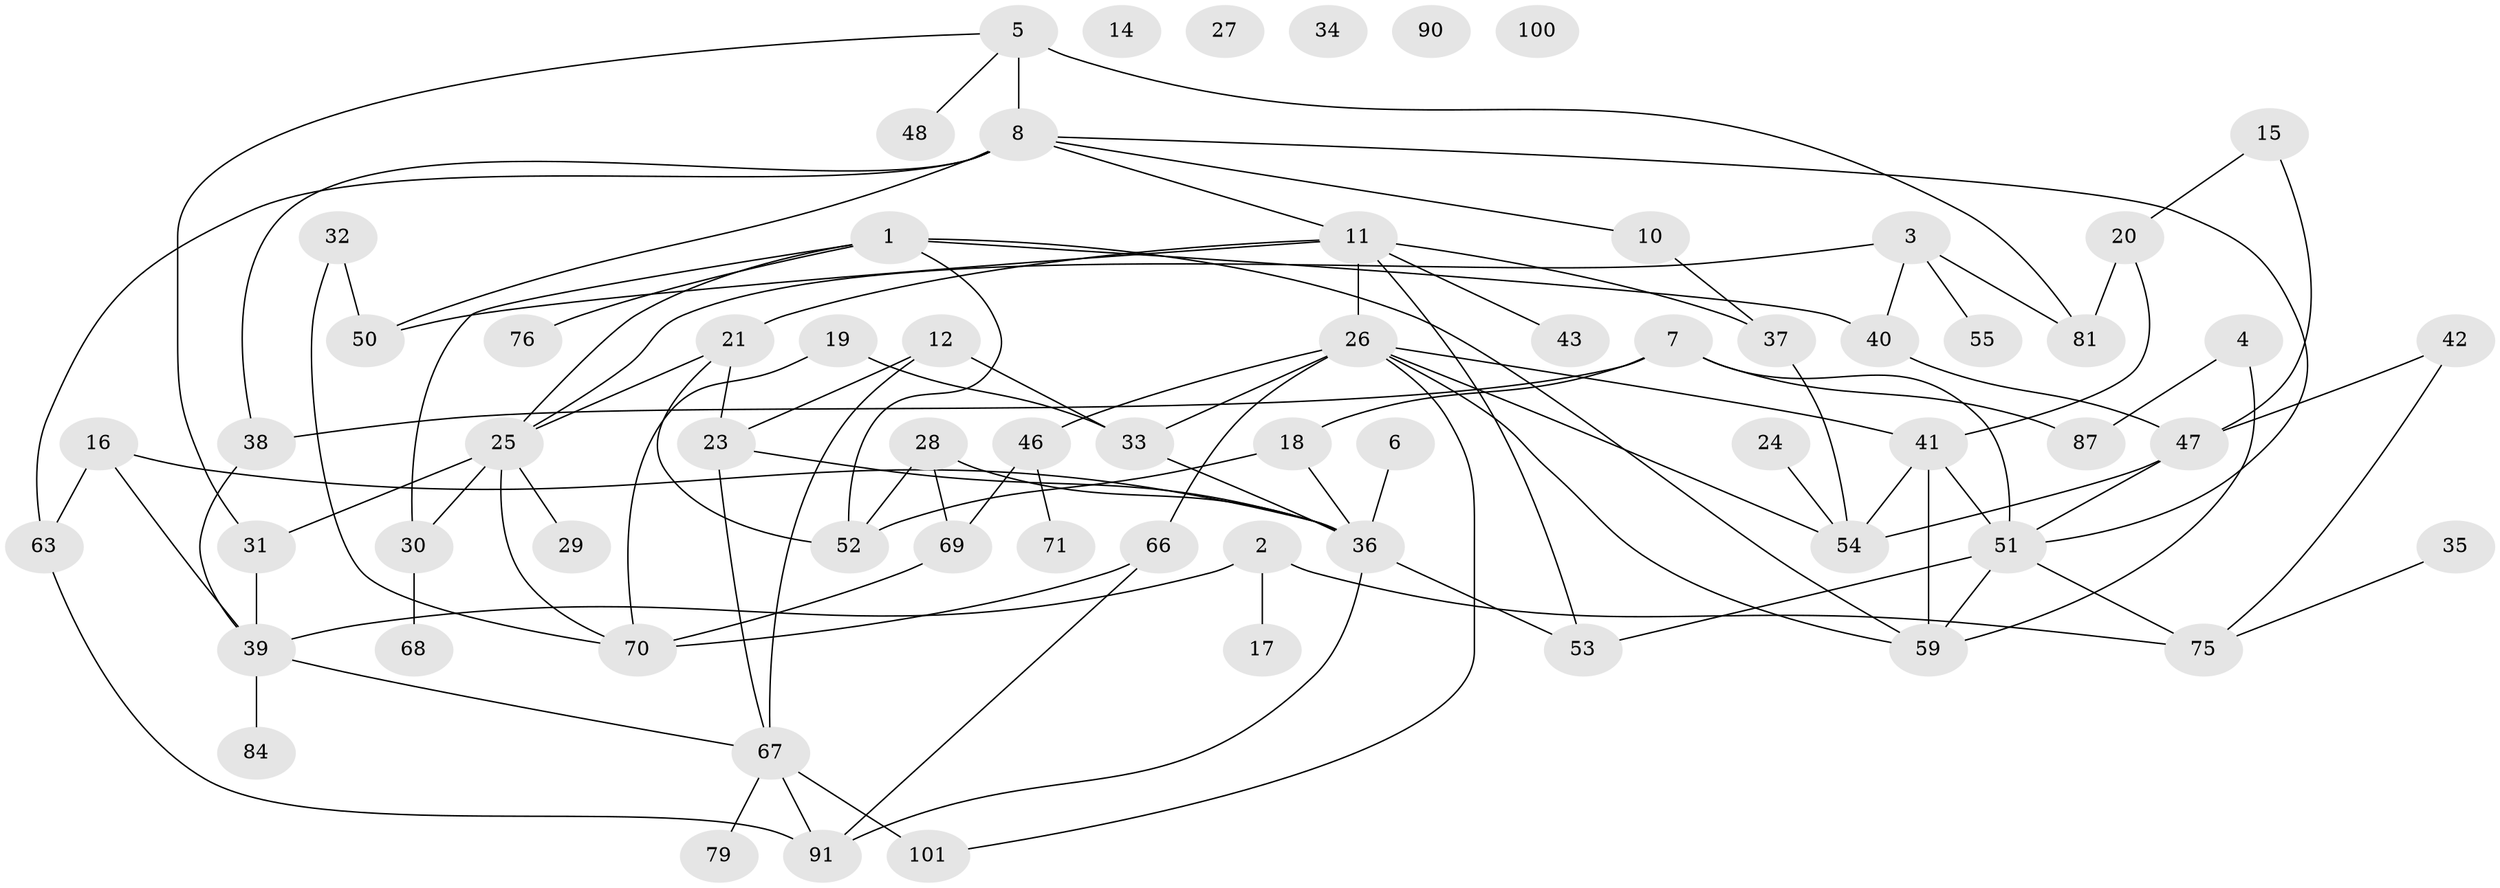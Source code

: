 // original degree distribution, {5: 0.12871287128712872, 3: 0.1782178217821782, 4: 0.2079207920792079, 2: 0.2079207920792079, 1: 0.21782178217821782, 6: 0.009900990099009901, 0: 0.039603960396039604, 7: 0.009900990099009901}
// Generated by graph-tools (version 1.1) at 2025/41/03/06/25 10:41:20]
// undirected, 67 vertices, 103 edges
graph export_dot {
graph [start="1"]
  node [color=gray90,style=filled];
  1 [super="+44"];
  2;
  3 [super="+22"];
  4 [super="+9"];
  5 [super="+99"];
  6;
  7;
  8 [super="+94"];
  10 [super="+13"];
  11 [super="+89"];
  12 [super="+57"];
  14 [super="+77"];
  15;
  16 [super="+78"];
  17;
  18 [super="+64"];
  19;
  20 [super="+85"];
  21 [super="+61"];
  23 [super="+98"];
  24;
  25 [super="+60"];
  26 [super="+45"];
  27;
  28;
  29 [super="+80"];
  30;
  31 [super="+74"];
  32;
  33;
  34;
  35;
  36 [super="+62"];
  37;
  38 [super="+58"];
  39 [super="+97"];
  40;
  41 [super="+83"];
  42;
  43;
  46 [super="+92"];
  47 [super="+49"];
  48 [super="+86"];
  50 [super="+82"];
  51 [super="+93"];
  52 [super="+56"];
  53;
  54 [super="+65"];
  55;
  59 [super="+72"];
  63 [super="+88"];
  66;
  67 [super="+96"];
  68;
  69;
  70 [super="+73"];
  71;
  75 [super="+95"];
  76;
  79;
  81;
  84;
  87;
  90;
  91;
  100;
  101;
  1 -- 59;
  1 -- 76;
  1 -- 40;
  1 -- 30;
  1 -- 52;
  1 -- 25;
  2 -- 17;
  2 -- 39;
  2 -- 75;
  3 -- 25;
  3 -- 40;
  3 -- 55;
  3 -- 81;
  4 -- 59;
  4 -- 87;
  5 -- 48;
  5 -- 81;
  5 -- 31;
  5 -- 8 [weight=2];
  6 -- 36;
  7 -- 38;
  7 -- 51;
  7 -- 87;
  7 -- 18;
  8 -- 11;
  8 -- 38;
  8 -- 51;
  8 -- 63;
  8 -- 10;
  8 -- 50;
  10 -- 37;
  11 -- 37;
  11 -- 43;
  11 -- 53;
  11 -- 21;
  11 -- 26;
  11 -- 50;
  12 -- 33;
  12 -- 23;
  12 -- 67;
  15 -- 20;
  15 -- 47;
  16 -- 36;
  16 -- 63;
  16 -- 39;
  18 -- 36;
  18 -- 52;
  19 -- 33;
  19 -- 70;
  20 -- 41;
  20 -- 81 [weight=2];
  21 -- 25;
  21 -- 52;
  21 -- 23;
  23 -- 67;
  23 -- 36;
  24 -- 54;
  25 -- 30;
  25 -- 70;
  25 -- 31;
  25 -- 29;
  26 -- 41;
  26 -- 46;
  26 -- 59;
  26 -- 66;
  26 -- 101;
  26 -- 33;
  26 -- 54;
  28 -- 69;
  28 -- 36;
  28 -- 52;
  30 -- 68;
  31 -- 39;
  32 -- 70;
  32 -- 50;
  33 -- 36;
  35 -- 75;
  36 -- 53;
  36 -- 91;
  37 -- 54;
  38 -- 39;
  39 -- 84;
  39 -- 67;
  40 -- 47;
  41 -- 51;
  41 -- 54;
  41 -- 59;
  42 -- 47;
  42 -- 75;
  46 -- 69;
  46 -- 71;
  47 -- 51;
  47 -- 54;
  51 -- 53;
  51 -- 59;
  51 -- 75;
  63 -- 91;
  66 -- 70;
  66 -- 91;
  67 -- 79;
  67 -- 91;
  67 -- 101 [weight=2];
  69 -- 70;
}
